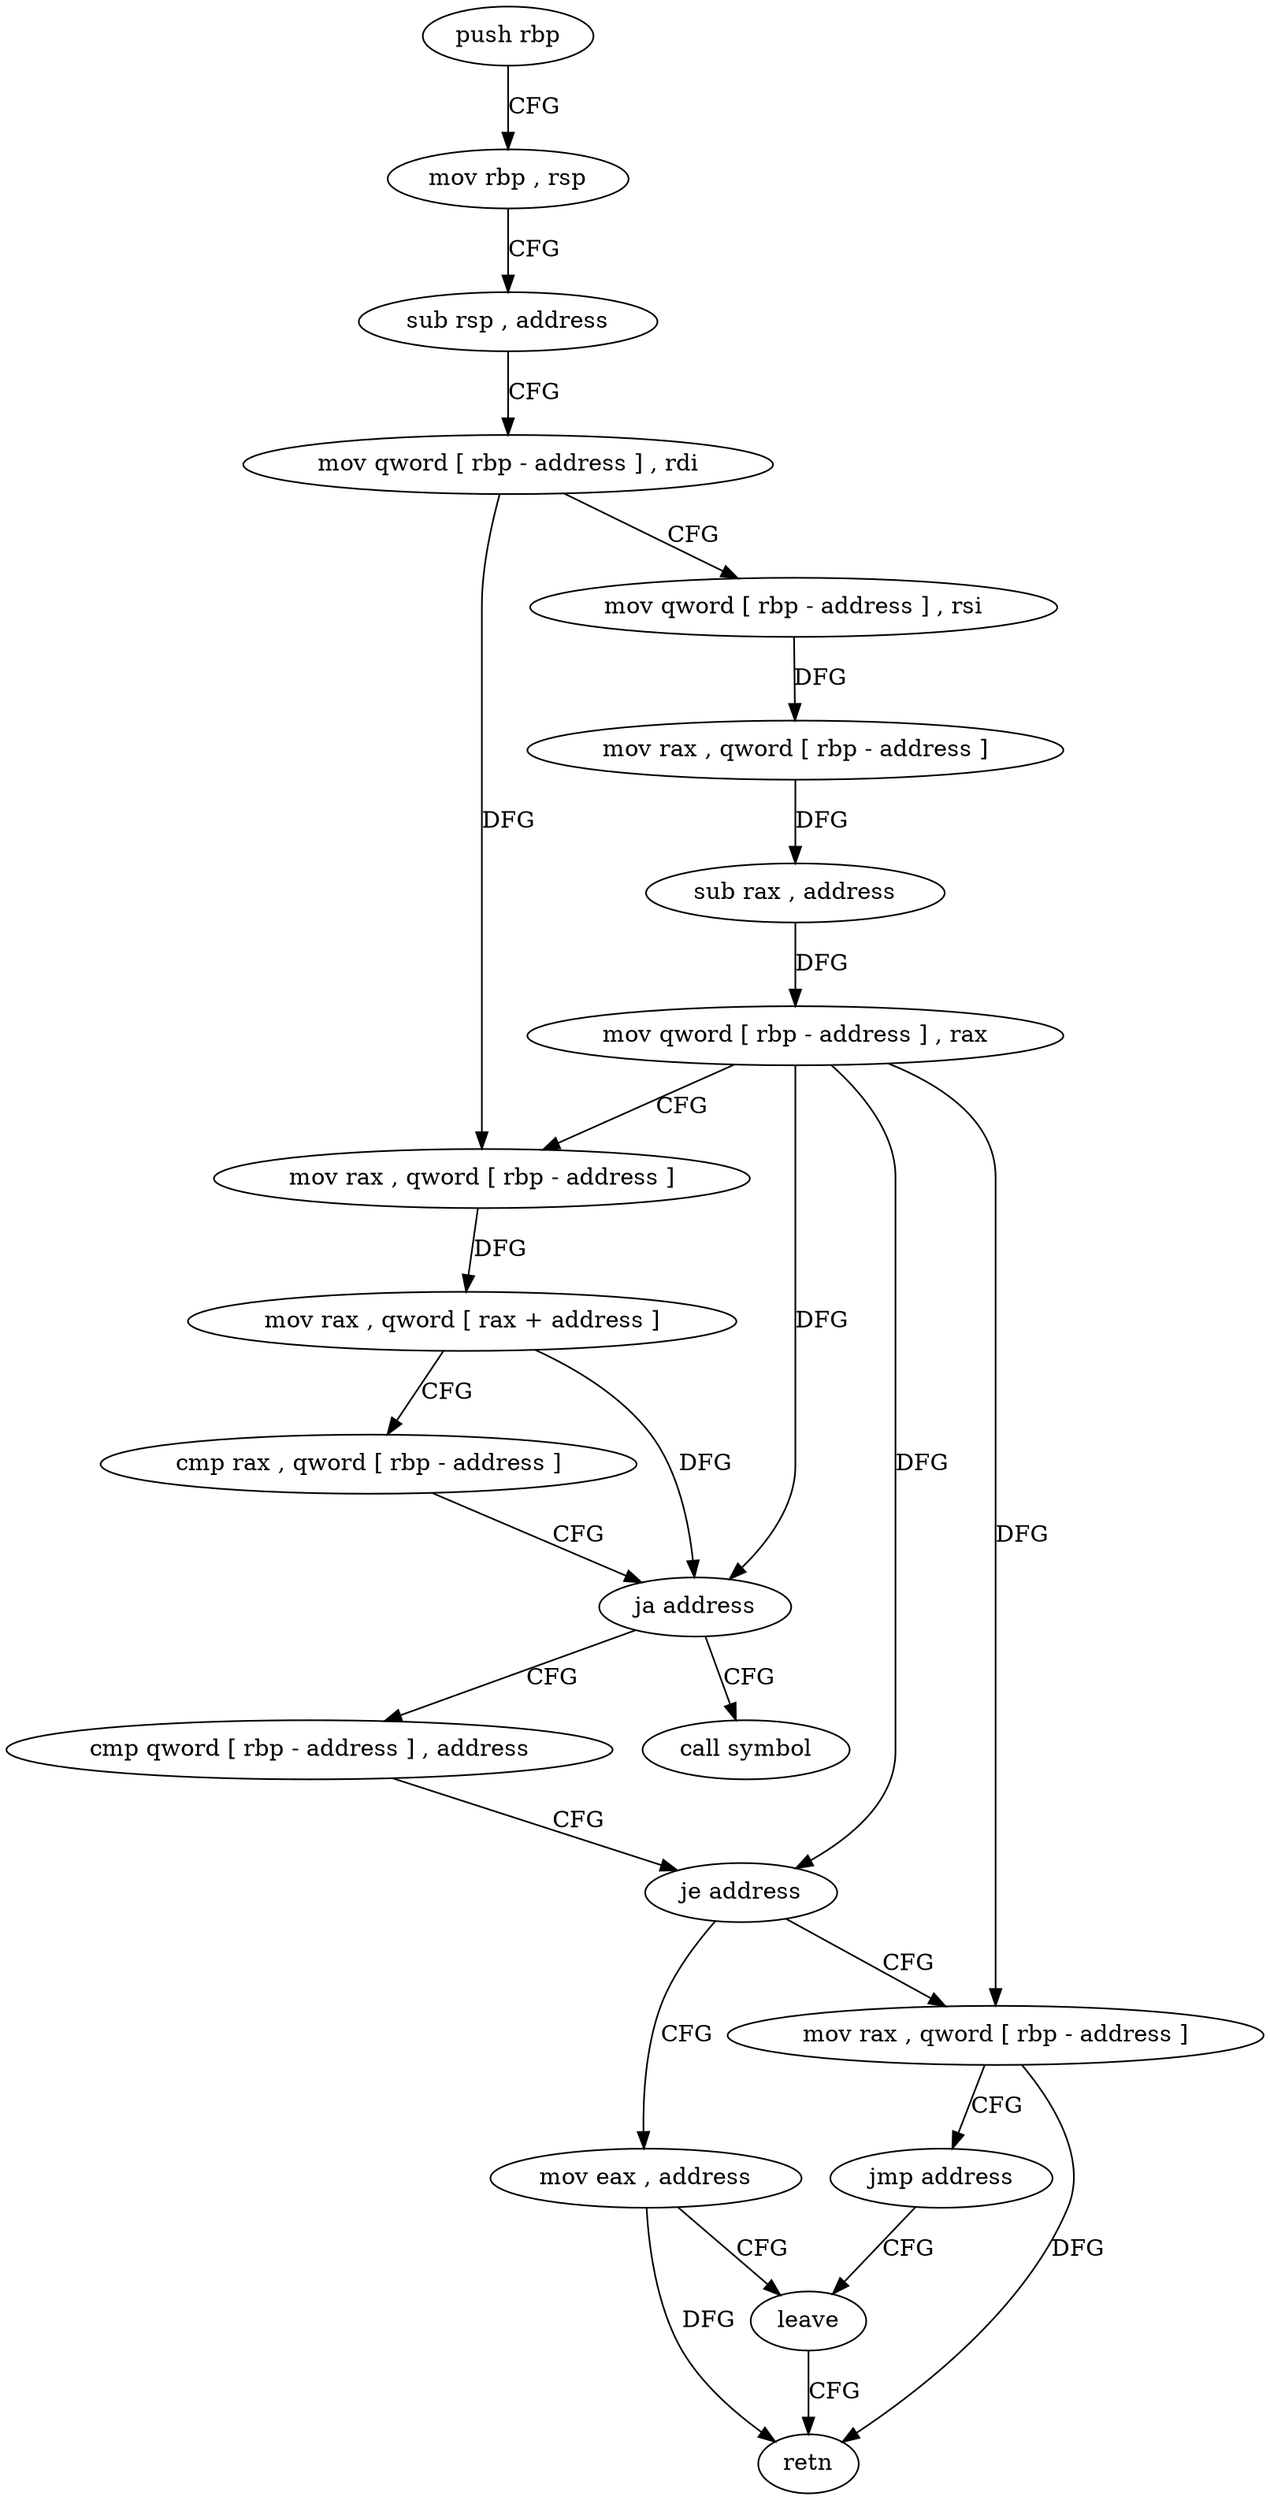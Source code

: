 digraph "func" {
"192387" [label = "push rbp" ]
"192388" [label = "mov rbp , rsp" ]
"192391" [label = "sub rsp , address" ]
"192395" [label = "mov qword [ rbp - address ] , rdi" ]
"192399" [label = "mov qword [ rbp - address ] , rsi" ]
"192403" [label = "mov rax , qword [ rbp - address ]" ]
"192407" [label = "sub rax , address" ]
"192411" [label = "mov qword [ rbp - address ] , rax" ]
"192415" [label = "mov rax , qword [ rbp - address ]" ]
"192419" [label = "mov rax , qword [ rax + address ]" ]
"192423" [label = "cmp rax , qword [ rbp - address ]" ]
"192427" [label = "ja address" ]
"192434" [label = "cmp qword [ rbp - address ] , address" ]
"192429" [label = "call symbol" ]
"192439" [label = "je address" ]
"192447" [label = "mov eax , address" ]
"192441" [label = "mov rax , qword [ rbp - address ]" ]
"192452" [label = "leave" ]
"192445" [label = "jmp address" ]
"192453" [label = "retn" ]
"192387" -> "192388" [ label = "CFG" ]
"192388" -> "192391" [ label = "CFG" ]
"192391" -> "192395" [ label = "CFG" ]
"192395" -> "192399" [ label = "CFG" ]
"192395" -> "192415" [ label = "DFG" ]
"192399" -> "192403" [ label = "DFG" ]
"192403" -> "192407" [ label = "DFG" ]
"192407" -> "192411" [ label = "DFG" ]
"192411" -> "192415" [ label = "CFG" ]
"192411" -> "192427" [ label = "DFG" ]
"192411" -> "192439" [ label = "DFG" ]
"192411" -> "192441" [ label = "DFG" ]
"192415" -> "192419" [ label = "DFG" ]
"192419" -> "192423" [ label = "CFG" ]
"192419" -> "192427" [ label = "DFG" ]
"192423" -> "192427" [ label = "CFG" ]
"192427" -> "192434" [ label = "CFG" ]
"192427" -> "192429" [ label = "CFG" ]
"192434" -> "192439" [ label = "CFG" ]
"192439" -> "192447" [ label = "CFG" ]
"192439" -> "192441" [ label = "CFG" ]
"192447" -> "192452" [ label = "CFG" ]
"192447" -> "192453" [ label = "DFG" ]
"192441" -> "192445" [ label = "CFG" ]
"192441" -> "192453" [ label = "DFG" ]
"192452" -> "192453" [ label = "CFG" ]
"192445" -> "192452" [ label = "CFG" ]
}
